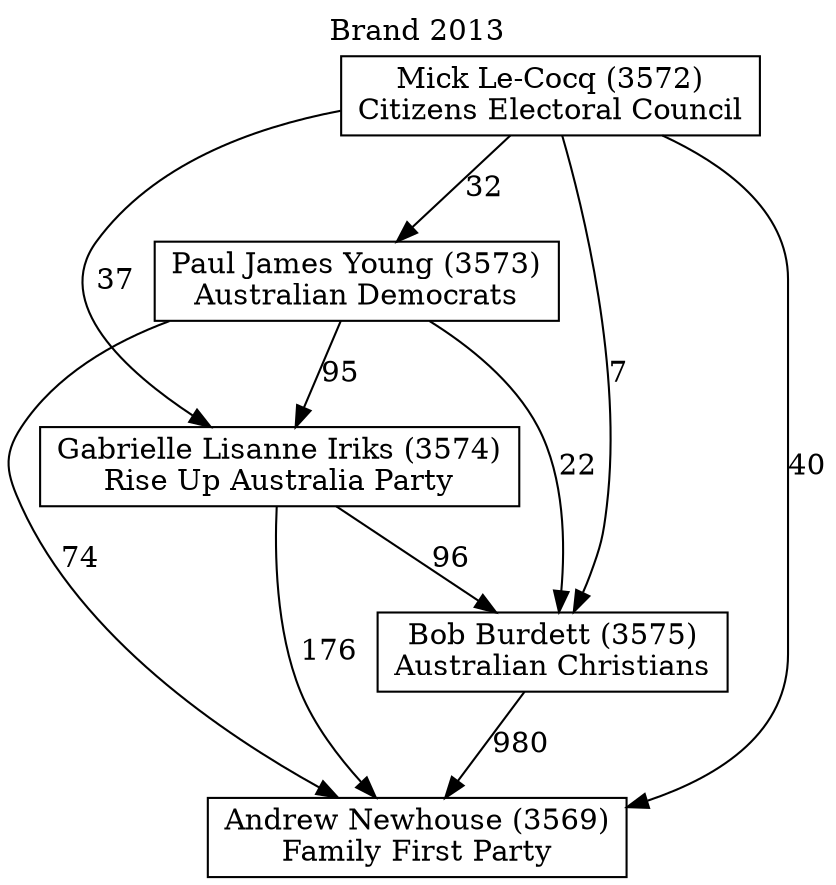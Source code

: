 // House preference flow
digraph "Andrew Newhouse (3569)_Brand_2013" {
	graph [label="Brand 2013" labelloc=t mclimit=10]
	node [shape=box]
	"Andrew Newhouse (3569)" [label="Andrew Newhouse (3569)
Family First Party"]
	"Bob Burdett (3575)" [label="Bob Burdett (3575)
Australian Christians"]
	"Gabrielle Lisanne Iriks (3574)" [label="Gabrielle Lisanne Iriks (3574)
Rise Up Australia Party"]
	"Paul James Young (3573)" [label="Paul James Young (3573)
Australian Democrats"]
	"Mick Le-Cocq (3572)" [label="Mick Le-Cocq (3572)
Citizens Electoral Council"]
	"Bob Burdett (3575)" -> "Andrew Newhouse (3569)" [label=980]
	"Gabrielle Lisanne Iriks (3574)" -> "Bob Burdett (3575)" [label=96]
	"Paul James Young (3573)" -> "Gabrielle Lisanne Iriks (3574)" [label=95]
	"Mick Le-Cocq (3572)" -> "Paul James Young (3573)" [label=32]
	"Gabrielle Lisanne Iriks (3574)" -> "Andrew Newhouse (3569)" [label=176]
	"Paul James Young (3573)" -> "Andrew Newhouse (3569)" [label=74]
	"Mick Le-Cocq (3572)" -> "Andrew Newhouse (3569)" [label=40]
	"Mick Le-Cocq (3572)" -> "Gabrielle Lisanne Iriks (3574)" [label=37]
	"Paul James Young (3573)" -> "Bob Burdett (3575)" [label=22]
	"Mick Le-Cocq (3572)" -> "Bob Burdett (3575)" [label=7]
}
